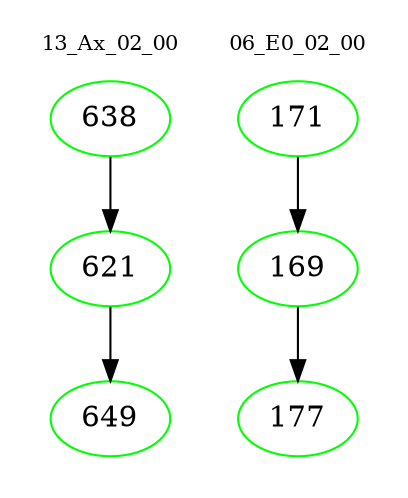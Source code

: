 digraph{
subgraph cluster_0 {
color = white
label = "13_Ax_02_00";
fontsize=10;
T0_638 [label="638", color="green"]
T0_638 -> T0_621 [color="black"]
T0_621 [label="621", color="green"]
T0_621 -> T0_649 [color="black"]
T0_649 [label="649", color="green"]
}
subgraph cluster_1 {
color = white
label = "06_E0_02_00";
fontsize=10;
T1_171 [label="171", color="green"]
T1_171 -> T1_169 [color="black"]
T1_169 [label="169", color="green"]
T1_169 -> T1_177 [color="black"]
T1_177 [label="177", color="green"]
}
}
